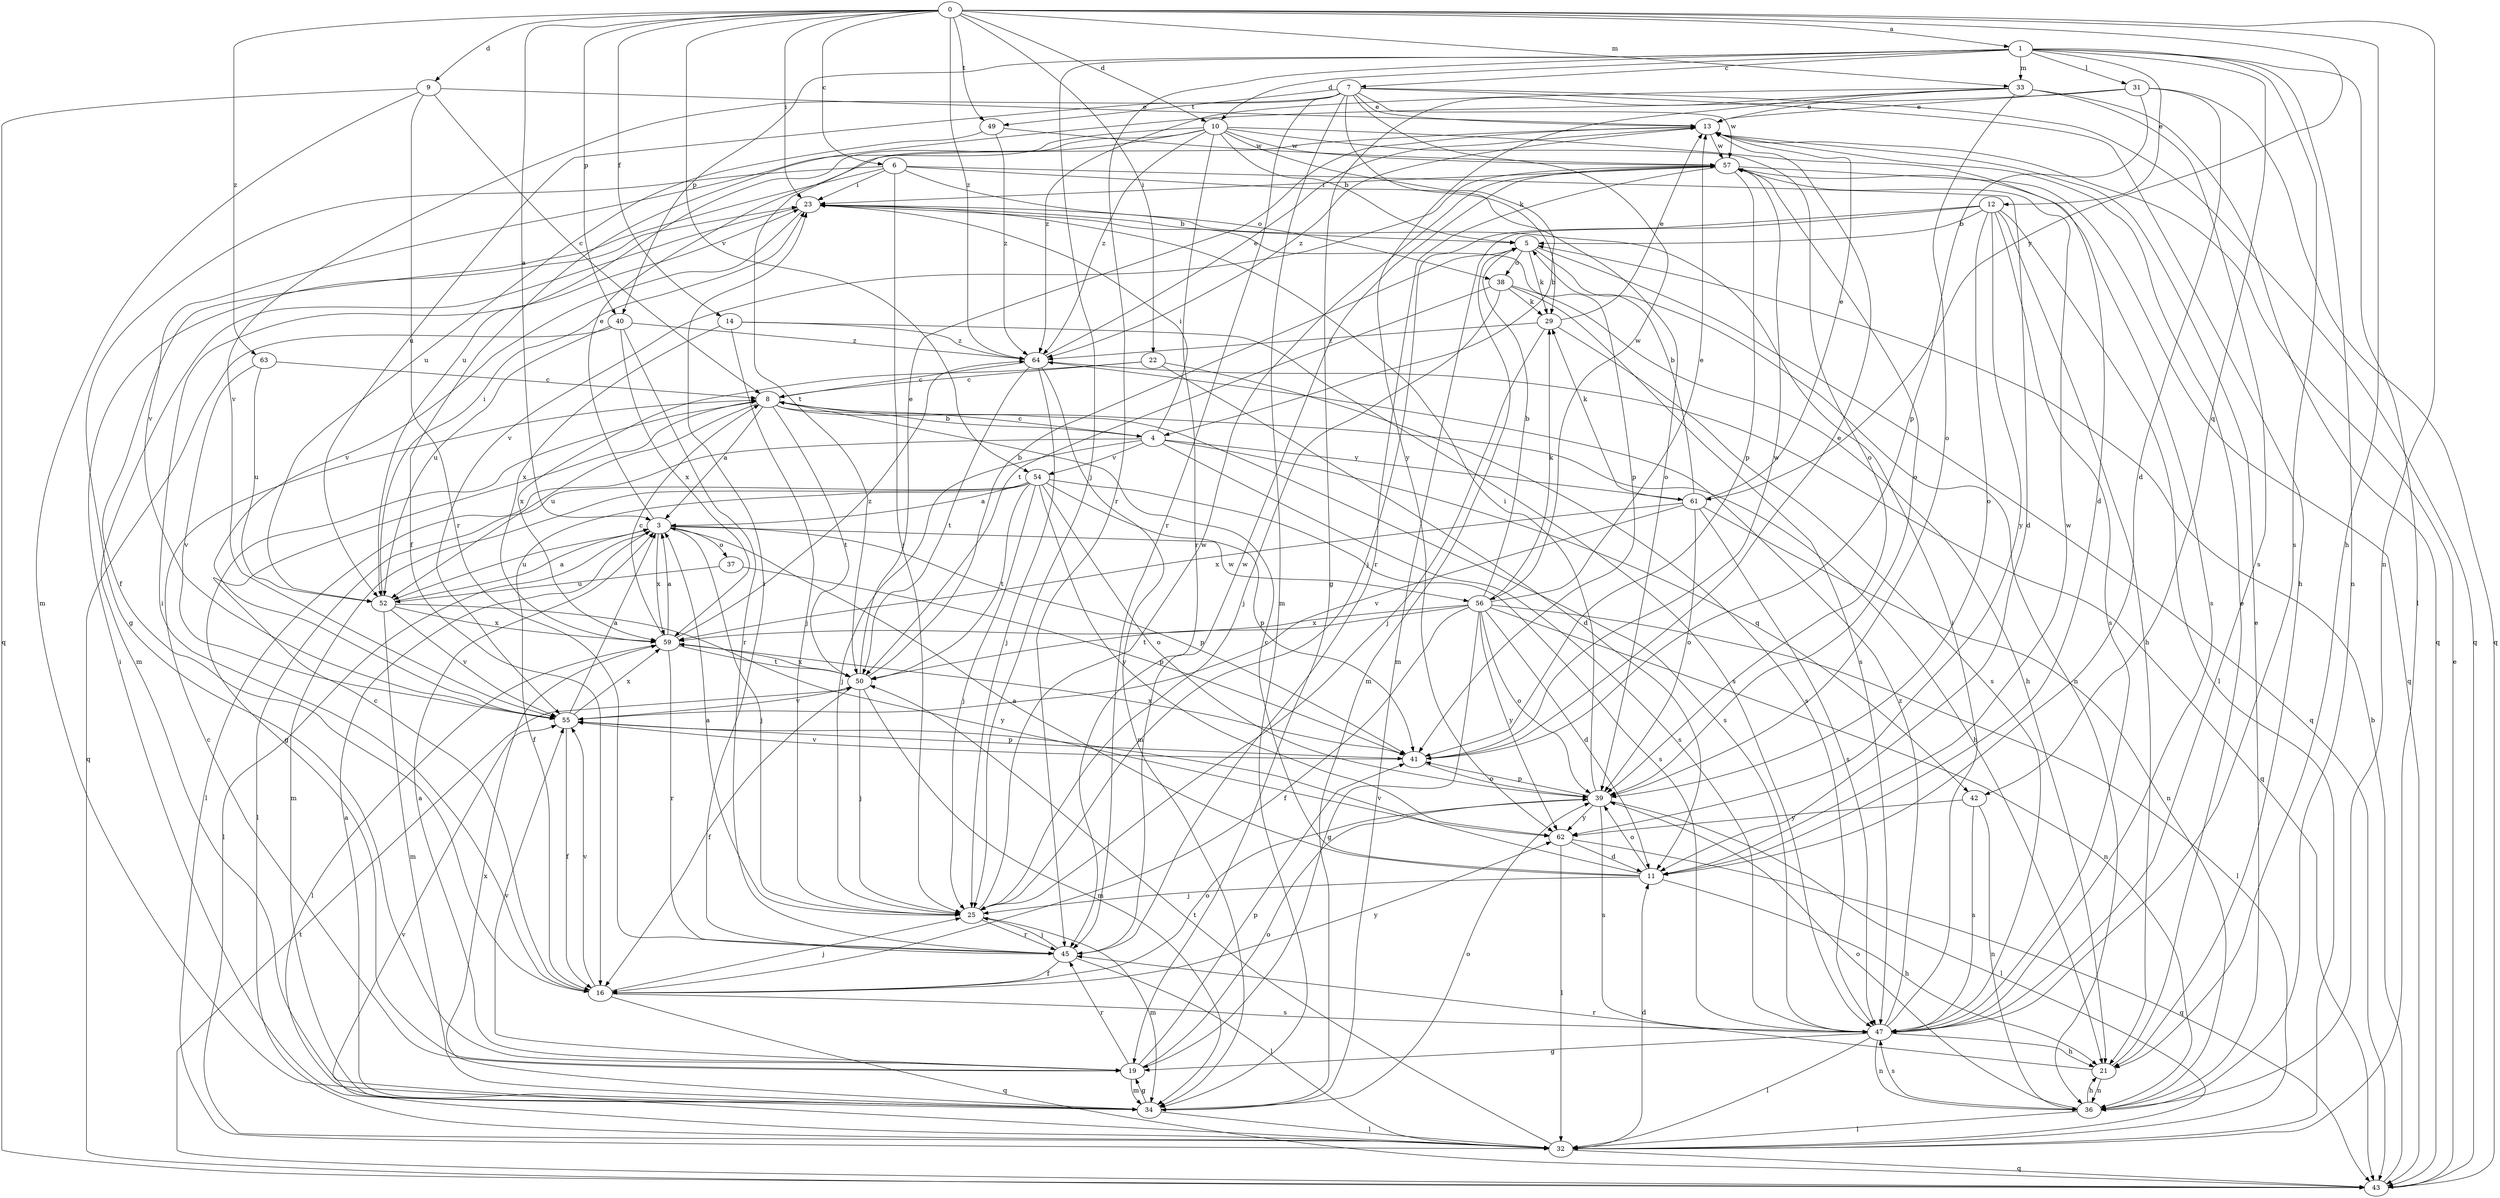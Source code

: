 strict digraph  {
0;
1;
3;
4;
5;
6;
7;
8;
9;
10;
11;
12;
13;
14;
16;
19;
21;
22;
23;
25;
29;
31;
32;
33;
34;
36;
37;
38;
39;
40;
41;
42;
43;
45;
47;
49;
50;
52;
54;
55;
56;
57;
59;
61;
62;
63;
64;
0 -> 1  [label=a];
0 -> 3  [label=a];
0 -> 6  [label=c];
0 -> 9  [label=d];
0 -> 10  [label=d];
0 -> 14  [label=f];
0 -> 21  [label=h];
0 -> 22  [label=i];
0 -> 23  [label=i];
0 -> 33  [label=m];
0 -> 36  [label=n];
0 -> 40  [label=p];
0 -> 49  [label=t];
0 -> 54  [label=v];
0 -> 61  [label=y];
0 -> 63  [label=z];
0 -> 64  [label=z];
1 -> 7  [label=c];
1 -> 10  [label=d];
1 -> 12  [label=e];
1 -> 25  [label=j];
1 -> 31  [label=l];
1 -> 32  [label=l];
1 -> 33  [label=m];
1 -> 36  [label=n];
1 -> 40  [label=p];
1 -> 42  [label=q];
1 -> 45  [label=r];
1 -> 47  [label=s];
3 -> 13  [label=e];
3 -> 25  [label=j];
3 -> 32  [label=l];
3 -> 37  [label=o];
3 -> 41  [label=p];
3 -> 52  [label=u];
3 -> 56  [label=w];
3 -> 59  [label=x];
4 -> 8  [label=c];
4 -> 23  [label=i];
4 -> 25  [label=j];
4 -> 32  [label=l];
4 -> 42  [label=q];
4 -> 47  [label=s];
4 -> 54  [label=v];
4 -> 61  [label=y];
5 -> 29  [label=k];
5 -> 34  [label=m];
5 -> 36  [label=n];
5 -> 38  [label=o];
5 -> 43  [label=q];
6 -> 11  [label=d];
6 -> 16  [label=f];
6 -> 19  [label=g];
6 -> 23  [label=i];
6 -> 25  [label=j];
6 -> 38  [label=o];
6 -> 39  [label=o];
7 -> 13  [label=e];
7 -> 21  [label=h];
7 -> 29  [label=k];
7 -> 34  [label=m];
7 -> 43  [label=q];
7 -> 45  [label=r];
7 -> 49  [label=t];
7 -> 52  [label=u];
7 -> 55  [label=v];
7 -> 56  [label=w];
7 -> 57  [label=w];
8 -> 3  [label=a];
8 -> 4  [label=b];
8 -> 19  [label=g];
8 -> 21  [label=h];
8 -> 47  [label=s];
8 -> 50  [label=t];
8 -> 52  [label=u];
9 -> 8  [label=c];
9 -> 13  [label=e];
9 -> 34  [label=m];
9 -> 43  [label=q];
9 -> 45  [label=r];
10 -> 4  [label=b];
10 -> 5  [label=b];
10 -> 11  [label=d];
10 -> 39  [label=o];
10 -> 45  [label=r];
10 -> 50  [label=t];
10 -> 52  [label=u];
10 -> 55  [label=v];
10 -> 57  [label=w];
10 -> 64  [label=z];
11 -> 3  [label=a];
11 -> 8  [label=c];
11 -> 21  [label=h];
11 -> 25  [label=j];
11 -> 39  [label=o];
11 -> 55  [label=v];
11 -> 57  [label=w];
12 -> 5  [label=b];
12 -> 21  [label=h];
12 -> 25  [label=j];
12 -> 32  [label=l];
12 -> 34  [label=m];
12 -> 39  [label=o];
12 -> 47  [label=s];
12 -> 62  [label=y];
13 -> 57  [label=w];
13 -> 64  [label=z];
14 -> 25  [label=j];
14 -> 47  [label=s];
14 -> 59  [label=x];
14 -> 64  [label=z];
16 -> 8  [label=c];
16 -> 23  [label=i];
16 -> 25  [label=j];
16 -> 39  [label=o];
16 -> 43  [label=q];
16 -> 47  [label=s];
16 -> 55  [label=v];
16 -> 62  [label=y];
19 -> 3  [label=a];
19 -> 8  [label=c];
19 -> 34  [label=m];
19 -> 39  [label=o];
19 -> 41  [label=p];
19 -> 45  [label=r];
19 -> 55  [label=v];
21 -> 13  [label=e];
21 -> 36  [label=n];
21 -> 45  [label=r];
22 -> 8  [label=c];
22 -> 11  [label=d];
22 -> 47  [label=s];
22 -> 59  [label=x];
23 -> 5  [label=b];
23 -> 34  [label=m];
23 -> 41  [label=p];
23 -> 55  [label=v];
25 -> 3  [label=a];
25 -> 34  [label=m];
25 -> 45  [label=r];
25 -> 57  [label=w];
29 -> 13  [label=e];
29 -> 25  [label=j];
29 -> 47  [label=s];
29 -> 64  [label=z];
31 -> 11  [label=d];
31 -> 13  [label=e];
31 -> 16  [label=f];
31 -> 41  [label=p];
31 -> 43  [label=q];
32 -> 11  [label=d];
32 -> 43  [label=q];
32 -> 50  [label=t];
32 -> 55  [label=v];
33 -> 13  [label=e];
33 -> 19  [label=g];
33 -> 39  [label=o];
33 -> 43  [label=q];
33 -> 47  [label=s];
33 -> 62  [label=y];
33 -> 64  [label=z];
34 -> 3  [label=a];
34 -> 19  [label=g];
34 -> 23  [label=i];
34 -> 32  [label=l];
34 -> 39  [label=o];
34 -> 59  [label=x];
36 -> 13  [label=e];
36 -> 21  [label=h];
36 -> 32  [label=l];
36 -> 39  [label=o];
36 -> 47  [label=s];
37 -> 41  [label=p];
37 -> 52  [label=u];
38 -> 21  [label=h];
38 -> 25  [label=j];
38 -> 29  [label=k];
38 -> 47  [label=s];
38 -> 50  [label=t];
39 -> 23  [label=i];
39 -> 32  [label=l];
39 -> 41  [label=p];
39 -> 47  [label=s];
39 -> 62  [label=y];
40 -> 43  [label=q];
40 -> 45  [label=r];
40 -> 52  [label=u];
40 -> 59  [label=x];
40 -> 64  [label=z];
41 -> 13  [label=e];
41 -> 39  [label=o];
41 -> 55  [label=v];
41 -> 57  [label=w];
41 -> 59  [label=x];
42 -> 36  [label=n];
42 -> 47  [label=s];
42 -> 62  [label=y];
43 -> 5  [label=b];
43 -> 13  [label=e];
43 -> 50  [label=t];
45 -> 16  [label=f];
45 -> 23  [label=i];
45 -> 25  [label=j];
45 -> 32  [label=l];
45 -> 57  [label=w];
47 -> 19  [label=g];
47 -> 21  [label=h];
47 -> 23  [label=i];
47 -> 32  [label=l];
47 -> 36  [label=n];
47 -> 64  [label=z];
49 -> 52  [label=u];
49 -> 57  [label=w];
49 -> 64  [label=z];
50 -> 5  [label=b];
50 -> 13  [label=e];
50 -> 16  [label=f];
50 -> 25  [label=j];
50 -> 34  [label=m];
50 -> 55  [label=v];
50 -> 59  [label=x];
52 -> 3  [label=a];
52 -> 23  [label=i];
52 -> 34  [label=m];
52 -> 55  [label=v];
52 -> 59  [label=x];
52 -> 62  [label=y];
54 -> 3  [label=a];
54 -> 16  [label=f];
54 -> 25  [label=j];
54 -> 32  [label=l];
54 -> 34  [label=m];
54 -> 39  [label=o];
54 -> 41  [label=p];
54 -> 47  [label=s];
54 -> 50  [label=t];
54 -> 62  [label=y];
55 -> 3  [label=a];
55 -> 16  [label=f];
55 -> 41  [label=p];
55 -> 59  [label=x];
56 -> 5  [label=b];
56 -> 11  [label=d];
56 -> 13  [label=e];
56 -> 16  [label=f];
56 -> 19  [label=g];
56 -> 29  [label=k];
56 -> 32  [label=l];
56 -> 36  [label=n];
56 -> 39  [label=o];
56 -> 50  [label=t];
56 -> 59  [label=x];
56 -> 62  [label=y];
57 -> 23  [label=i];
57 -> 39  [label=o];
57 -> 41  [label=p];
57 -> 43  [label=q];
57 -> 45  [label=r];
57 -> 47  [label=s];
57 -> 55  [label=v];
59 -> 3  [label=a];
59 -> 8  [label=c];
59 -> 32  [label=l];
59 -> 45  [label=r];
59 -> 50  [label=t];
59 -> 64  [label=z];
61 -> 5  [label=b];
61 -> 13  [label=e];
61 -> 29  [label=k];
61 -> 36  [label=n];
61 -> 39  [label=o];
61 -> 47  [label=s];
61 -> 55  [label=v];
61 -> 59  [label=x];
62 -> 11  [label=d];
62 -> 32  [label=l];
62 -> 43  [label=q];
63 -> 8  [label=c];
63 -> 52  [label=u];
63 -> 55  [label=v];
64 -> 8  [label=c];
64 -> 13  [label=e];
64 -> 25  [label=j];
64 -> 34  [label=m];
64 -> 43  [label=q];
64 -> 50  [label=t];
}
